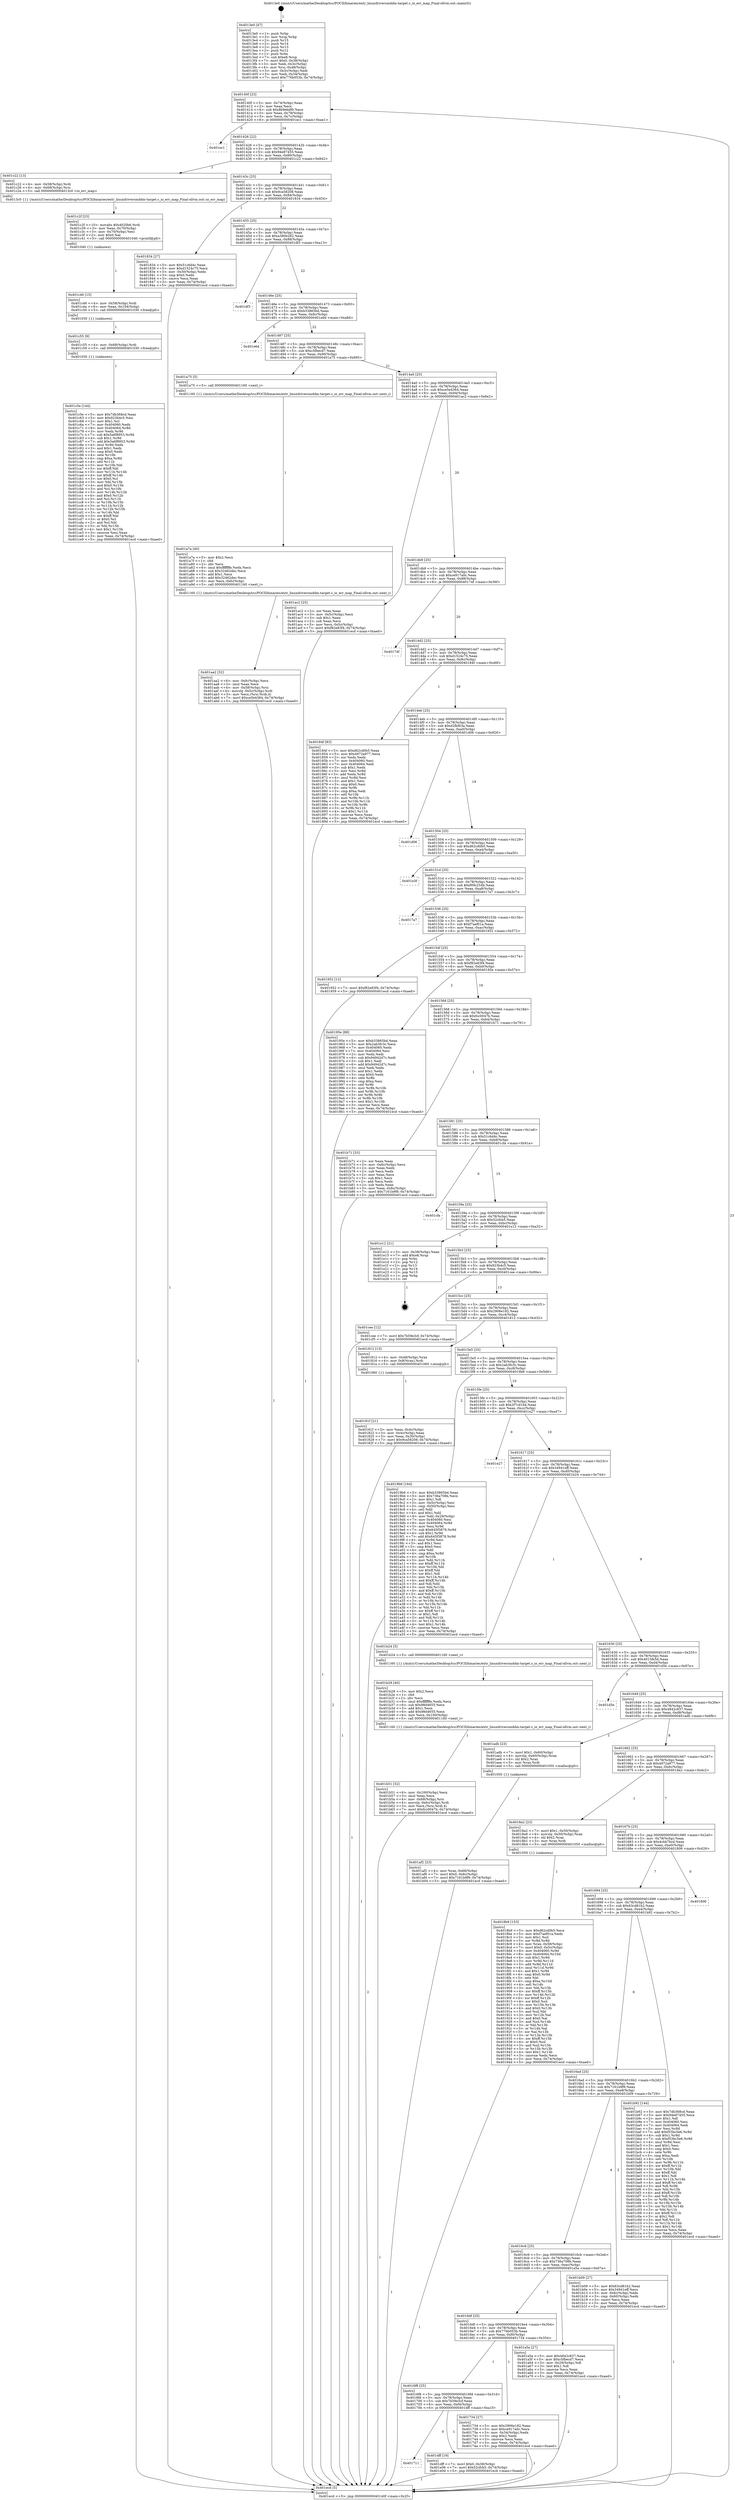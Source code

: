 digraph "0x4013e0" {
  label = "0x4013e0 (/mnt/c/Users/mathe/Desktop/tcc/POCII/binaries/extr_linuxdriversmddm-target.c_io_err_map_Final-ollvm.out::main(0))"
  labelloc = "t"
  node[shape=record]

  Entry [label="",width=0.3,height=0.3,shape=circle,fillcolor=black,style=filled]
  "0x40140f" [label="{
     0x40140f [23]\l
     | [instrs]\l
     &nbsp;&nbsp;0x40140f \<+3\>: mov -0x74(%rbp),%eax\l
     &nbsp;&nbsp;0x401412 \<+2\>: mov %eax,%ecx\l
     &nbsp;&nbsp;0x401414 \<+6\>: sub $0x8b9ebdf0,%ecx\l
     &nbsp;&nbsp;0x40141a \<+3\>: mov %eax,-0x78(%rbp)\l
     &nbsp;&nbsp;0x40141d \<+3\>: mov %ecx,-0x7c(%rbp)\l
     &nbsp;&nbsp;0x401420 \<+6\>: je 0000000000401ec1 \<main+0xae1\>\l
  }"]
  "0x401ec1" [label="{
     0x401ec1\l
  }", style=dashed]
  "0x401426" [label="{
     0x401426 [22]\l
     | [instrs]\l
     &nbsp;&nbsp;0x401426 \<+5\>: jmp 000000000040142b \<main+0x4b\>\l
     &nbsp;&nbsp;0x40142b \<+3\>: mov -0x78(%rbp),%eax\l
     &nbsp;&nbsp;0x40142e \<+5\>: sub $0x94e87455,%eax\l
     &nbsp;&nbsp;0x401433 \<+3\>: mov %eax,-0x80(%rbp)\l
     &nbsp;&nbsp;0x401436 \<+6\>: je 0000000000401c22 \<main+0x842\>\l
  }"]
  Exit [label="",width=0.3,height=0.3,shape=circle,fillcolor=black,style=filled,peripheries=2]
  "0x401c22" [label="{
     0x401c22 [13]\l
     | [instrs]\l
     &nbsp;&nbsp;0x401c22 \<+4\>: mov -0x58(%rbp),%rdi\l
     &nbsp;&nbsp;0x401c26 \<+4\>: mov -0x68(%rbp),%rsi\l
     &nbsp;&nbsp;0x401c2a \<+5\>: call 00000000004013c0 \<io_err_map\>\l
     | [calls]\l
     &nbsp;&nbsp;0x4013c0 \{1\} (/mnt/c/Users/mathe/Desktop/tcc/POCII/binaries/extr_linuxdriversmddm-target.c_io_err_map_Final-ollvm.out::io_err_map)\l
  }"]
  "0x40143c" [label="{
     0x40143c [25]\l
     | [instrs]\l
     &nbsp;&nbsp;0x40143c \<+5\>: jmp 0000000000401441 \<main+0x61\>\l
     &nbsp;&nbsp;0x401441 \<+3\>: mov -0x78(%rbp),%eax\l
     &nbsp;&nbsp;0x401444 \<+5\>: sub $0x9ca58208,%eax\l
     &nbsp;&nbsp;0x401449 \<+6\>: mov %eax,-0x84(%rbp)\l
     &nbsp;&nbsp;0x40144f \<+6\>: je 0000000000401834 \<main+0x454\>\l
  }"]
  "0x401711" [label="{
     0x401711\l
  }", style=dashed]
  "0x401834" [label="{
     0x401834 [27]\l
     | [instrs]\l
     &nbsp;&nbsp;0x401834 \<+5\>: mov $0x51c6d4c,%eax\l
     &nbsp;&nbsp;0x401839 \<+5\>: mov $0xd1524c75,%ecx\l
     &nbsp;&nbsp;0x40183e \<+3\>: mov -0x30(%rbp),%edx\l
     &nbsp;&nbsp;0x401841 \<+3\>: cmp $0x0,%edx\l
     &nbsp;&nbsp;0x401844 \<+3\>: cmove %ecx,%eax\l
     &nbsp;&nbsp;0x401847 \<+3\>: mov %eax,-0x74(%rbp)\l
     &nbsp;&nbsp;0x40184a \<+5\>: jmp 0000000000401ecd \<main+0xaed\>\l
  }"]
  "0x401455" [label="{
     0x401455 [25]\l
     | [instrs]\l
     &nbsp;&nbsp;0x401455 \<+5\>: jmp 000000000040145a \<main+0x7a\>\l
     &nbsp;&nbsp;0x40145a \<+3\>: mov -0x78(%rbp),%eax\l
     &nbsp;&nbsp;0x40145d \<+5\>: sub $0xa380b282,%eax\l
     &nbsp;&nbsp;0x401462 \<+6\>: mov %eax,-0x88(%rbp)\l
     &nbsp;&nbsp;0x401468 \<+6\>: je 0000000000401df3 \<main+0xa13\>\l
  }"]
  "0x401dff" [label="{
     0x401dff [19]\l
     | [instrs]\l
     &nbsp;&nbsp;0x401dff \<+7\>: movl $0x0,-0x38(%rbp)\l
     &nbsp;&nbsp;0x401e06 \<+7\>: movl $0x52cfcb5,-0x74(%rbp)\l
     &nbsp;&nbsp;0x401e0d \<+5\>: jmp 0000000000401ecd \<main+0xaed\>\l
  }"]
  "0x401df3" [label="{
     0x401df3\l
  }", style=dashed]
  "0x40146e" [label="{
     0x40146e [25]\l
     | [instrs]\l
     &nbsp;&nbsp;0x40146e \<+5\>: jmp 0000000000401473 \<main+0x93\>\l
     &nbsp;&nbsp;0x401473 \<+3\>: mov -0x78(%rbp),%eax\l
     &nbsp;&nbsp;0x401476 \<+5\>: sub $0xb33865bd,%eax\l
     &nbsp;&nbsp;0x40147b \<+6\>: mov %eax,-0x8c(%rbp)\l
     &nbsp;&nbsp;0x401481 \<+6\>: je 0000000000401e6d \<main+0xa8d\>\l
  }"]
  "0x401c5e" [label="{
     0x401c5e [144]\l
     | [instrs]\l
     &nbsp;&nbsp;0x401c5e \<+5\>: mov $0x7db368cd,%eax\l
     &nbsp;&nbsp;0x401c63 \<+5\>: mov $0x923b4c5,%esi\l
     &nbsp;&nbsp;0x401c68 \<+2\>: mov $0x1,%cl\l
     &nbsp;&nbsp;0x401c6a \<+7\>: mov 0x404060,%edx\l
     &nbsp;&nbsp;0x401c71 \<+8\>: mov 0x404064,%r8d\l
     &nbsp;&nbsp;0x401c79 \<+3\>: mov %edx,%r9d\l
     &nbsp;&nbsp;0x401c7c \<+7\>: sub $0x5a6f8953,%r9d\l
     &nbsp;&nbsp;0x401c83 \<+4\>: sub $0x1,%r9d\l
     &nbsp;&nbsp;0x401c87 \<+7\>: add $0x5a6f8953,%r9d\l
     &nbsp;&nbsp;0x401c8e \<+4\>: imul %r9d,%edx\l
     &nbsp;&nbsp;0x401c92 \<+3\>: and $0x1,%edx\l
     &nbsp;&nbsp;0x401c95 \<+3\>: cmp $0x0,%edx\l
     &nbsp;&nbsp;0x401c98 \<+4\>: sete %r10b\l
     &nbsp;&nbsp;0x401c9c \<+4\>: cmp $0xa,%r8d\l
     &nbsp;&nbsp;0x401ca0 \<+4\>: setl %r11b\l
     &nbsp;&nbsp;0x401ca4 \<+3\>: mov %r10b,%bl\l
     &nbsp;&nbsp;0x401ca7 \<+3\>: xor $0xff,%bl\l
     &nbsp;&nbsp;0x401caa \<+3\>: mov %r11b,%r14b\l
     &nbsp;&nbsp;0x401cad \<+4\>: xor $0xff,%r14b\l
     &nbsp;&nbsp;0x401cb1 \<+3\>: xor $0x0,%cl\l
     &nbsp;&nbsp;0x401cb4 \<+3\>: mov %bl,%r15b\l
     &nbsp;&nbsp;0x401cb7 \<+4\>: and $0x0,%r15b\l
     &nbsp;&nbsp;0x401cbb \<+3\>: and %cl,%r10b\l
     &nbsp;&nbsp;0x401cbe \<+3\>: mov %r14b,%r12b\l
     &nbsp;&nbsp;0x401cc1 \<+4\>: and $0x0,%r12b\l
     &nbsp;&nbsp;0x401cc5 \<+3\>: and %cl,%r11b\l
     &nbsp;&nbsp;0x401cc8 \<+3\>: or %r10b,%r15b\l
     &nbsp;&nbsp;0x401ccb \<+3\>: or %r11b,%r12b\l
     &nbsp;&nbsp;0x401cce \<+3\>: xor %r12b,%r15b\l
     &nbsp;&nbsp;0x401cd1 \<+3\>: or %r14b,%bl\l
     &nbsp;&nbsp;0x401cd4 \<+3\>: xor $0xff,%bl\l
     &nbsp;&nbsp;0x401cd7 \<+3\>: or $0x0,%cl\l
     &nbsp;&nbsp;0x401cda \<+2\>: and %cl,%bl\l
     &nbsp;&nbsp;0x401cdc \<+3\>: or %bl,%r15b\l
     &nbsp;&nbsp;0x401cdf \<+4\>: test $0x1,%r15b\l
     &nbsp;&nbsp;0x401ce3 \<+3\>: cmovne %esi,%eax\l
     &nbsp;&nbsp;0x401ce6 \<+3\>: mov %eax,-0x74(%rbp)\l
     &nbsp;&nbsp;0x401ce9 \<+5\>: jmp 0000000000401ecd \<main+0xaed\>\l
  }"]
  "0x401e6d" [label="{
     0x401e6d\l
  }", style=dashed]
  "0x401487" [label="{
     0x401487 [25]\l
     | [instrs]\l
     &nbsp;&nbsp;0x401487 \<+5\>: jmp 000000000040148c \<main+0xac\>\l
     &nbsp;&nbsp;0x40148c \<+3\>: mov -0x78(%rbp),%eax\l
     &nbsp;&nbsp;0x40148f \<+5\>: sub $0xc5fbecd7,%eax\l
     &nbsp;&nbsp;0x401494 \<+6\>: mov %eax,-0x90(%rbp)\l
     &nbsp;&nbsp;0x40149a \<+6\>: je 0000000000401a75 \<main+0x695\>\l
  }"]
  "0x401c55" [label="{
     0x401c55 [9]\l
     | [instrs]\l
     &nbsp;&nbsp;0x401c55 \<+4\>: mov -0x68(%rbp),%rdi\l
     &nbsp;&nbsp;0x401c59 \<+5\>: call 0000000000401030 \<free@plt\>\l
     | [calls]\l
     &nbsp;&nbsp;0x401030 \{1\} (unknown)\l
  }"]
  "0x401a75" [label="{
     0x401a75 [5]\l
     | [instrs]\l
     &nbsp;&nbsp;0x401a75 \<+5\>: call 0000000000401160 \<next_i\>\l
     | [calls]\l
     &nbsp;&nbsp;0x401160 \{1\} (/mnt/c/Users/mathe/Desktop/tcc/POCII/binaries/extr_linuxdriversmddm-target.c_io_err_map_Final-ollvm.out::next_i)\l
  }"]
  "0x4014a0" [label="{
     0x4014a0 [25]\l
     | [instrs]\l
     &nbsp;&nbsp;0x4014a0 \<+5\>: jmp 00000000004014a5 \<main+0xc5\>\l
     &nbsp;&nbsp;0x4014a5 \<+3\>: mov -0x78(%rbp),%eax\l
     &nbsp;&nbsp;0x4014a8 \<+5\>: sub $0xce5e4364,%eax\l
     &nbsp;&nbsp;0x4014ad \<+6\>: mov %eax,-0x94(%rbp)\l
     &nbsp;&nbsp;0x4014b3 \<+6\>: je 0000000000401ac2 \<main+0x6e2\>\l
  }"]
  "0x401c46" [label="{
     0x401c46 [15]\l
     | [instrs]\l
     &nbsp;&nbsp;0x401c46 \<+4\>: mov -0x58(%rbp),%rdi\l
     &nbsp;&nbsp;0x401c4a \<+6\>: mov %eax,-0x104(%rbp)\l
     &nbsp;&nbsp;0x401c50 \<+5\>: call 0000000000401030 \<free@plt\>\l
     | [calls]\l
     &nbsp;&nbsp;0x401030 \{1\} (unknown)\l
  }"]
  "0x401ac2" [label="{
     0x401ac2 [25]\l
     | [instrs]\l
     &nbsp;&nbsp;0x401ac2 \<+2\>: xor %eax,%eax\l
     &nbsp;&nbsp;0x401ac4 \<+3\>: mov -0x5c(%rbp),%ecx\l
     &nbsp;&nbsp;0x401ac7 \<+3\>: sub $0x1,%eax\l
     &nbsp;&nbsp;0x401aca \<+2\>: sub %eax,%ecx\l
     &nbsp;&nbsp;0x401acc \<+3\>: mov %ecx,-0x5c(%rbp)\l
     &nbsp;&nbsp;0x401acf \<+7\>: movl $0xf82e83f4,-0x74(%rbp)\l
     &nbsp;&nbsp;0x401ad6 \<+5\>: jmp 0000000000401ecd \<main+0xaed\>\l
  }"]
  "0x4014b9" [label="{
     0x4014b9 [25]\l
     | [instrs]\l
     &nbsp;&nbsp;0x4014b9 \<+5\>: jmp 00000000004014be \<main+0xde\>\l
     &nbsp;&nbsp;0x4014be \<+3\>: mov -0x78(%rbp),%eax\l
     &nbsp;&nbsp;0x4014c1 \<+5\>: sub $0xce917a0c,%eax\l
     &nbsp;&nbsp;0x4014c6 \<+6\>: mov %eax,-0x98(%rbp)\l
     &nbsp;&nbsp;0x4014cc \<+6\>: je 000000000040174f \<main+0x36f\>\l
  }"]
  "0x401c2f" [label="{
     0x401c2f [23]\l
     | [instrs]\l
     &nbsp;&nbsp;0x401c2f \<+10\>: movabs $0x4020b6,%rdi\l
     &nbsp;&nbsp;0x401c39 \<+3\>: mov %eax,-0x70(%rbp)\l
     &nbsp;&nbsp;0x401c3c \<+3\>: mov -0x70(%rbp),%esi\l
     &nbsp;&nbsp;0x401c3f \<+2\>: mov $0x0,%al\l
     &nbsp;&nbsp;0x401c41 \<+5\>: call 0000000000401040 \<printf@plt\>\l
     | [calls]\l
     &nbsp;&nbsp;0x401040 \{1\} (unknown)\l
  }"]
  "0x40174f" [label="{
     0x40174f\l
  }", style=dashed]
  "0x4014d2" [label="{
     0x4014d2 [25]\l
     | [instrs]\l
     &nbsp;&nbsp;0x4014d2 \<+5\>: jmp 00000000004014d7 \<main+0xf7\>\l
     &nbsp;&nbsp;0x4014d7 \<+3\>: mov -0x78(%rbp),%eax\l
     &nbsp;&nbsp;0x4014da \<+5\>: sub $0xd1524c75,%eax\l
     &nbsp;&nbsp;0x4014df \<+6\>: mov %eax,-0x9c(%rbp)\l
     &nbsp;&nbsp;0x4014e5 \<+6\>: je 000000000040184f \<main+0x46f\>\l
  }"]
  "0x401b51" [label="{
     0x401b51 [32]\l
     | [instrs]\l
     &nbsp;&nbsp;0x401b51 \<+6\>: mov -0x100(%rbp),%ecx\l
     &nbsp;&nbsp;0x401b57 \<+3\>: imul %eax,%ecx\l
     &nbsp;&nbsp;0x401b5a \<+4\>: mov -0x68(%rbp),%rsi\l
     &nbsp;&nbsp;0x401b5e \<+4\>: movslq -0x6c(%rbp),%rdi\l
     &nbsp;&nbsp;0x401b62 \<+3\>: mov %ecx,(%rsi,%rdi,4)\l
     &nbsp;&nbsp;0x401b65 \<+7\>: movl $0xfcc0047b,-0x74(%rbp)\l
     &nbsp;&nbsp;0x401b6c \<+5\>: jmp 0000000000401ecd \<main+0xaed\>\l
  }"]
  "0x40184f" [label="{
     0x40184f [83]\l
     | [instrs]\l
     &nbsp;&nbsp;0x40184f \<+5\>: mov $0xd62cd0b5,%eax\l
     &nbsp;&nbsp;0x401854 \<+5\>: mov $0x4972a977,%ecx\l
     &nbsp;&nbsp;0x401859 \<+2\>: xor %edx,%edx\l
     &nbsp;&nbsp;0x40185b \<+7\>: mov 0x404060,%esi\l
     &nbsp;&nbsp;0x401862 \<+7\>: mov 0x404064,%edi\l
     &nbsp;&nbsp;0x401869 \<+3\>: sub $0x1,%edx\l
     &nbsp;&nbsp;0x40186c \<+3\>: mov %esi,%r8d\l
     &nbsp;&nbsp;0x40186f \<+3\>: add %edx,%r8d\l
     &nbsp;&nbsp;0x401872 \<+4\>: imul %r8d,%esi\l
     &nbsp;&nbsp;0x401876 \<+3\>: and $0x1,%esi\l
     &nbsp;&nbsp;0x401879 \<+3\>: cmp $0x0,%esi\l
     &nbsp;&nbsp;0x40187c \<+4\>: sete %r9b\l
     &nbsp;&nbsp;0x401880 \<+3\>: cmp $0xa,%edi\l
     &nbsp;&nbsp;0x401883 \<+4\>: setl %r10b\l
     &nbsp;&nbsp;0x401887 \<+3\>: mov %r9b,%r11b\l
     &nbsp;&nbsp;0x40188a \<+3\>: and %r10b,%r11b\l
     &nbsp;&nbsp;0x40188d \<+3\>: xor %r10b,%r9b\l
     &nbsp;&nbsp;0x401890 \<+3\>: or %r9b,%r11b\l
     &nbsp;&nbsp;0x401893 \<+4\>: test $0x1,%r11b\l
     &nbsp;&nbsp;0x401897 \<+3\>: cmovne %ecx,%eax\l
     &nbsp;&nbsp;0x40189a \<+3\>: mov %eax,-0x74(%rbp)\l
     &nbsp;&nbsp;0x40189d \<+5\>: jmp 0000000000401ecd \<main+0xaed\>\l
  }"]
  "0x4014eb" [label="{
     0x4014eb [25]\l
     | [instrs]\l
     &nbsp;&nbsp;0x4014eb \<+5\>: jmp 00000000004014f0 \<main+0x110\>\l
     &nbsp;&nbsp;0x4014f0 \<+3\>: mov -0x78(%rbp),%eax\l
     &nbsp;&nbsp;0x4014f3 \<+5\>: sub $0xd2fbf03a,%eax\l
     &nbsp;&nbsp;0x4014f8 \<+6\>: mov %eax,-0xa0(%rbp)\l
     &nbsp;&nbsp;0x4014fe \<+6\>: je 0000000000401d06 \<main+0x926\>\l
  }"]
  "0x401b29" [label="{
     0x401b29 [40]\l
     | [instrs]\l
     &nbsp;&nbsp;0x401b29 \<+5\>: mov $0x2,%ecx\l
     &nbsp;&nbsp;0x401b2e \<+1\>: cltd\l
     &nbsp;&nbsp;0x401b2f \<+2\>: idiv %ecx\l
     &nbsp;&nbsp;0x401b31 \<+6\>: imul $0xfffffffe,%edx,%ecx\l
     &nbsp;&nbsp;0x401b37 \<+6\>: sub $0x98d4655,%ecx\l
     &nbsp;&nbsp;0x401b3d \<+3\>: add $0x1,%ecx\l
     &nbsp;&nbsp;0x401b40 \<+6\>: add $0x98d4655,%ecx\l
     &nbsp;&nbsp;0x401b46 \<+6\>: mov %ecx,-0x100(%rbp)\l
     &nbsp;&nbsp;0x401b4c \<+5\>: call 0000000000401160 \<next_i\>\l
     | [calls]\l
     &nbsp;&nbsp;0x401160 \{1\} (/mnt/c/Users/mathe/Desktop/tcc/POCII/binaries/extr_linuxdriversmddm-target.c_io_err_map_Final-ollvm.out::next_i)\l
  }"]
  "0x401d06" [label="{
     0x401d06\l
  }", style=dashed]
  "0x401504" [label="{
     0x401504 [25]\l
     | [instrs]\l
     &nbsp;&nbsp;0x401504 \<+5\>: jmp 0000000000401509 \<main+0x129\>\l
     &nbsp;&nbsp;0x401509 \<+3\>: mov -0x78(%rbp),%eax\l
     &nbsp;&nbsp;0x40150c \<+5\>: sub $0xd62cd0b5,%eax\l
     &nbsp;&nbsp;0x401511 \<+6\>: mov %eax,-0xa4(%rbp)\l
     &nbsp;&nbsp;0x401517 \<+6\>: je 0000000000401e3f \<main+0xa5f\>\l
  }"]
  "0x401af2" [label="{
     0x401af2 [23]\l
     | [instrs]\l
     &nbsp;&nbsp;0x401af2 \<+4\>: mov %rax,-0x68(%rbp)\l
     &nbsp;&nbsp;0x401af6 \<+7\>: movl $0x0,-0x6c(%rbp)\l
     &nbsp;&nbsp;0x401afd \<+7\>: movl $0x7161b9f9,-0x74(%rbp)\l
     &nbsp;&nbsp;0x401b04 \<+5\>: jmp 0000000000401ecd \<main+0xaed\>\l
  }"]
  "0x401e3f" [label="{
     0x401e3f\l
  }", style=dashed]
  "0x40151d" [label="{
     0x40151d [25]\l
     | [instrs]\l
     &nbsp;&nbsp;0x40151d \<+5\>: jmp 0000000000401522 \<main+0x142\>\l
     &nbsp;&nbsp;0x401522 \<+3\>: mov -0x78(%rbp),%eax\l
     &nbsp;&nbsp;0x401525 \<+5\>: sub $0xf09c254b,%eax\l
     &nbsp;&nbsp;0x40152a \<+6\>: mov %eax,-0xa8(%rbp)\l
     &nbsp;&nbsp;0x401530 \<+6\>: je 00000000004017a7 \<main+0x3c7\>\l
  }"]
  "0x401aa2" [label="{
     0x401aa2 [32]\l
     | [instrs]\l
     &nbsp;&nbsp;0x401aa2 \<+6\>: mov -0xfc(%rbp),%ecx\l
     &nbsp;&nbsp;0x401aa8 \<+3\>: imul %eax,%ecx\l
     &nbsp;&nbsp;0x401aab \<+4\>: mov -0x58(%rbp),%rsi\l
     &nbsp;&nbsp;0x401aaf \<+4\>: movslq -0x5c(%rbp),%rdi\l
     &nbsp;&nbsp;0x401ab3 \<+3\>: mov %ecx,(%rsi,%rdi,4)\l
     &nbsp;&nbsp;0x401ab6 \<+7\>: movl $0xce5e4364,-0x74(%rbp)\l
     &nbsp;&nbsp;0x401abd \<+5\>: jmp 0000000000401ecd \<main+0xaed\>\l
  }"]
  "0x4017a7" [label="{
     0x4017a7\l
  }", style=dashed]
  "0x401536" [label="{
     0x401536 [25]\l
     | [instrs]\l
     &nbsp;&nbsp;0x401536 \<+5\>: jmp 000000000040153b \<main+0x15b\>\l
     &nbsp;&nbsp;0x40153b \<+3\>: mov -0x78(%rbp),%eax\l
     &nbsp;&nbsp;0x40153e \<+5\>: sub $0xf7aef01a,%eax\l
     &nbsp;&nbsp;0x401543 \<+6\>: mov %eax,-0xac(%rbp)\l
     &nbsp;&nbsp;0x401549 \<+6\>: je 0000000000401952 \<main+0x572\>\l
  }"]
  "0x401a7a" [label="{
     0x401a7a [40]\l
     | [instrs]\l
     &nbsp;&nbsp;0x401a7a \<+5\>: mov $0x2,%ecx\l
     &nbsp;&nbsp;0x401a7f \<+1\>: cltd\l
     &nbsp;&nbsp;0x401a80 \<+2\>: idiv %ecx\l
     &nbsp;&nbsp;0x401a82 \<+6\>: imul $0xfffffffe,%edx,%ecx\l
     &nbsp;&nbsp;0x401a88 \<+6\>: sub $0x32462dec,%ecx\l
     &nbsp;&nbsp;0x401a8e \<+3\>: add $0x1,%ecx\l
     &nbsp;&nbsp;0x401a91 \<+6\>: add $0x32462dec,%ecx\l
     &nbsp;&nbsp;0x401a97 \<+6\>: mov %ecx,-0xfc(%rbp)\l
     &nbsp;&nbsp;0x401a9d \<+5\>: call 0000000000401160 \<next_i\>\l
     | [calls]\l
     &nbsp;&nbsp;0x401160 \{1\} (/mnt/c/Users/mathe/Desktop/tcc/POCII/binaries/extr_linuxdriversmddm-target.c_io_err_map_Final-ollvm.out::next_i)\l
  }"]
  "0x401952" [label="{
     0x401952 [12]\l
     | [instrs]\l
     &nbsp;&nbsp;0x401952 \<+7\>: movl $0xf82e83f4,-0x74(%rbp)\l
     &nbsp;&nbsp;0x401959 \<+5\>: jmp 0000000000401ecd \<main+0xaed\>\l
  }"]
  "0x40154f" [label="{
     0x40154f [25]\l
     | [instrs]\l
     &nbsp;&nbsp;0x40154f \<+5\>: jmp 0000000000401554 \<main+0x174\>\l
     &nbsp;&nbsp;0x401554 \<+3\>: mov -0x78(%rbp),%eax\l
     &nbsp;&nbsp;0x401557 \<+5\>: sub $0xf82e83f4,%eax\l
     &nbsp;&nbsp;0x40155c \<+6\>: mov %eax,-0xb0(%rbp)\l
     &nbsp;&nbsp;0x401562 \<+6\>: je 000000000040195e \<main+0x57e\>\l
  }"]
  "0x4018b9" [label="{
     0x4018b9 [153]\l
     | [instrs]\l
     &nbsp;&nbsp;0x4018b9 \<+5\>: mov $0xd62cd0b5,%ecx\l
     &nbsp;&nbsp;0x4018be \<+5\>: mov $0xf7aef01a,%edx\l
     &nbsp;&nbsp;0x4018c3 \<+3\>: mov $0x1,%sil\l
     &nbsp;&nbsp;0x4018c6 \<+3\>: xor %r8d,%r8d\l
     &nbsp;&nbsp;0x4018c9 \<+4\>: mov %rax,-0x58(%rbp)\l
     &nbsp;&nbsp;0x4018cd \<+7\>: movl $0x0,-0x5c(%rbp)\l
     &nbsp;&nbsp;0x4018d4 \<+8\>: mov 0x404060,%r9d\l
     &nbsp;&nbsp;0x4018dc \<+8\>: mov 0x404064,%r10d\l
     &nbsp;&nbsp;0x4018e4 \<+4\>: sub $0x1,%r8d\l
     &nbsp;&nbsp;0x4018e8 \<+3\>: mov %r9d,%r11d\l
     &nbsp;&nbsp;0x4018eb \<+3\>: add %r8d,%r11d\l
     &nbsp;&nbsp;0x4018ee \<+4\>: imul %r11d,%r9d\l
     &nbsp;&nbsp;0x4018f2 \<+4\>: and $0x1,%r9d\l
     &nbsp;&nbsp;0x4018f6 \<+4\>: cmp $0x0,%r9d\l
     &nbsp;&nbsp;0x4018fa \<+3\>: sete %bl\l
     &nbsp;&nbsp;0x4018fd \<+4\>: cmp $0xa,%r10d\l
     &nbsp;&nbsp;0x401901 \<+4\>: setl %r14b\l
     &nbsp;&nbsp;0x401905 \<+3\>: mov %bl,%r15b\l
     &nbsp;&nbsp;0x401908 \<+4\>: xor $0xff,%r15b\l
     &nbsp;&nbsp;0x40190c \<+3\>: mov %r14b,%r12b\l
     &nbsp;&nbsp;0x40190f \<+4\>: xor $0xff,%r12b\l
     &nbsp;&nbsp;0x401913 \<+4\>: xor $0x0,%sil\l
     &nbsp;&nbsp;0x401917 \<+3\>: mov %r15b,%r13b\l
     &nbsp;&nbsp;0x40191a \<+4\>: and $0x0,%r13b\l
     &nbsp;&nbsp;0x40191e \<+3\>: and %sil,%bl\l
     &nbsp;&nbsp;0x401921 \<+3\>: mov %r12b,%al\l
     &nbsp;&nbsp;0x401924 \<+2\>: and $0x0,%al\l
     &nbsp;&nbsp;0x401926 \<+3\>: and %sil,%r14b\l
     &nbsp;&nbsp;0x401929 \<+3\>: or %bl,%r13b\l
     &nbsp;&nbsp;0x40192c \<+3\>: or %r14b,%al\l
     &nbsp;&nbsp;0x40192f \<+3\>: xor %al,%r13b\l
     &nbsp;&nbsp;0x401932 \<+3\>: or %r12b,%r15b\l
     &nbsp;&nbsp;0x401935 \<+4\>: xor $0xff,%r15b\l
     &nbsp;&nbsp;0x401939 \<+4\>: or $0x0,%sil\l
     &nbsp;&nbsp;0x40193d \<+3\>: and %sil,%r15b\l
     &nbsp;&nbsp;0x401940 \<+3\>: or %r15b,%r13b\l
     &nbsp;&nbsp;0x401943 \<+4\>: test $0x1,%r13b\l
     &nbsp;&nbsp;0x401947 \<+3\>: cmovne %edx,%ecx\l
     &nbsp;&nbsp;0x40194a \<+3\>: mov %ecx,-0x74(%rbp)\l
     &nbsp;&nbsp;0x40194d \<+5\>: jmp 0000000000401ecd \<main+0xaed\>\l
  }"]
  "0x40195e" [label="{
     0x40195e [88]\l
     | [instrs]\l
     &nbsp;&nbsp;0x40195e \<+5\>: mov $0xb33865bd,%eax\l
     &nbsp;&nbsp;0x401963 \<+5\>: mov $0x2ab3fc3c,%ecx\l
     &nbsp;&nbsp;0x401968 \<+7\>: mov 0x404060,%edx\l
     &nbsp;&nbsp;0x40196f \<+7\>: mov 0x404064,%esi\l
     &nbsp;&nbsp;0x401976 \<+2\>: mov %edx,%edi\l
     &nbsp;&nbsp;0x401978 \<+6\>: sub $0x94942d7c,%edi\l
     &nbsp;&nbsp;0x40197e \<+3\>: sub $0x1,%edi\l
     &nbsp;&nbsp;0x401981 \<+6\>: add $0x94942d7c,%edi\l
     &nbsp;&nbsp;0x401987 \<+3\>: imul %edi,%edx\l
     &nbsp;&nbsp;0x40198a \<+3\>: and $0x1,%edx\l
     &nbsp;&nbsp;0x40198d \<+3\>: cmp $0x0,%edx\l
     &nbsp;&nbsp;0x401990 \<+4\>: sete %r8b\l
     &nbsp;&nbsp;0x401994 \<+3\>: cmp $0xa,%esi\l
     &nbsp;&nbsp;0x401997 \<+4\>: setl %r9b\l
     &nbsp;&nbsp;0x40199b \<+3\>: mov %r8b,%r10b\l
     &nbsp;&nbsp;0x40199e \<+3\>: and %r9b,%r10b\l
     &nbsp;&nbsp;0x4019a1 \<+3\>: xor %r9b,%r8b\l
     &nbsp;&nbsp;0x4019a4 \<+3\>: or %r8b,%r10b\l
     &nbsp;&nbsp;0x4019a7 \<+4\>: test $0x1,%r10b\l
     &nbsp;&nbsp;0x4019ab \<+3\>: cmovne %ecx,%eax\l
     &nbsp;&nbsp;0x4019ae \<+3\>: mov %eax,-0x74(%rbp)\l
     &nbsp;&nbsp;0x4019b1 \<+5\>: jmp 0000000000401ecd \<main+0xaed\>\l
  }"]
  "0x401568" [label="{
     0x401568 [25]\l
     | [instrs]\l
     &nbsp;&nbsp;0x401568 \<+5\>: jmp 000000000040156d \<main+0x18d\>\l
     &nbsp;&nbsp;0x40156d \<+3\>: mov -0x78(%rbp),%eax\l
     &nbsp;&nbsp;0x401570 \<+5\>: sub $0xfcc0047b,%eax\l
     &nbsp;&nbsp;0x401575 \<+6\>: mov %eax,-0xb4(%rbp)\l
     &nbsp;&nbsp;0x40157b \<+6\>: je 0000000000401b71 \<main+0x791\>\l
  }"]
  "0x40181f" [label="{
     0x40181f [21]\l
     | [instrs]\l
     &nbsp;&nbsp;0x40181f \<+3\>: mov %eax,-0x4c(%rbp)\l
     &nbsp;&nbsp;0x401822 \<+3\>: mov -0x4c(%rbp),%eax\l
     &nbsp;&nbsp;0x401825 \<+3\>: mov %eax,-0x30(%rbp)\l
     &nbsp;&nbsp;0x401828 \<+7\>: movl $0x9ca58208,-0x74(%rbp)\l
     &nbsp;&nbsp;0x40182f \<+5\>: jmp 0000000000401ecd \<main+0xaed\>\l
  }"]
  "0x401b71" [label="{
     0x401b71 [33]\l
     | [instrs]\l
     &nbsp;&nbsp;0x401b71 \<+2\>: xor %eax,%eax\l
     &nbsp;&nbsp;0x401b73 \<+3\>: mov -0x6c(%rbp),%ecx\l
     &nbsp;&nbsp;0x401b76 \<+2\>: mov %eax,%edx\l
     &nbsp;&nbsp;0x401b78 \<+2\>: sub %ecx,%edx\l
     &nbsp;&nbsp;0x401b7a \<+2\>: mov %eax,%ecx\l
     &nbsp;&nbsp;0x401b7c \<+3\>: sub $0x1,%ecx\l
     &nbsp;&nbsp;0x401b7f \<+2\>: add %ecx,%edx\l
     &nbsp;&nbsp;0x401b81 \<+2\>: sub %edx,%eax\l
     &nbsp;&nbsp;0x401b83 \<+3\>: mov %eax,-0x6c(%rbp)\l
     &nbsp;&nbsp;0x401b86 \<+7\>: movl $0x7161b9f9,-0x74(%rbp)\l
     &nbsp;&nbsp;0x401b8d \<+5\>: jmp 0000000000401ecd \<main+0xaed\>\l
  }"]
  "0x401581" [label="{
     0x401581 [25]\l
     | [instrs]\l
     &nbsp;&nbsp;0x401581 \<+5\>: jmp 0000000000401586 \<main+0x1a6\>\l
     &nbsp;&nbsp;0x401586 \<+3\>: mov -0x78(%rbp),%eax\l
     &nbsp;&nbsp;0x401589 \<+5\>: sub $0x51c6d4c,%eax\l
     &nbsp;&nbsp;0x40158e \<+6\>: mov %eax,-0xb8(%rbp)\l
     &nbsp;&nbsp;0x401594 \<+6\>: je 0000000000401cfa \<main+0x91a\>\l
  }"]
  "0x4013e0" [label="{
     0x4013e0 [47]\l
     | [instrs]\l
     &nbsp;&nbsp;0x4013e0 \<+1\>: push %rbp\l
     &nbsp;&nbsp;0x4013e1 \<+3\>: mov %rsp,%rbp\l
     &nbsp;&nbsp;0x4013e4 \<+2\>: push %r15\l
     &nbsp;&nbsp;0x4013e6 \<+2\>: push %r14\l
     &nbsp;&nbsp;0x4013e8 \<+2\>: push %r13\l
     &nbsp;&nbsp;0x4013ea \<+2\>: push %r12\l
     &nbsp;&nbsp;0x4013ec \<+1\>: push %rbx\l
     &nbsp;&nbsp;0x4013ed \<+7\>: sub $0xe8,%rsp\l
     &nbsp;&nbsp;0x4013f4 \<+7\>: movl $0x0,-0x38(%rbp)\l
     &nbsp;&nbsp;0x4013fb \<+3\>: mov %edi,-0x3c(%rbp)\l
     &nbsp;&nbsp;0x4013fe \<+4\>: mov %rsi,-0x48(%rbp)\l
     &nbsp;&nbsp;0x401402 \<+3\>: mov -0x3c(%rbp),%edi\l
     &nbsp;&nbsp;0x401405 \<+3\>: mov %edi,-0x34(%rbp)\l
     &nbsp;&nbsp;0x401408 \<+7\>: movl $0x776b053b,-0x74(%rbp)\l
  }"]
  "0x401cfa" [label="{
     0x401cfa\l
  }", style=dashed]
  "0x40159a" [label="{
     0x40159a [25]\l
     | [instrs]\l
     &nbsp;&nbsp;0x40159a \<+5\>: jmp 000000000040159f \<main+0x1bf\>\l
     &nbsp;&nbsp;0x40159f \<+3\>: mov -0x78(%rbp),%eax\l
     &nbsp;&nbsp;0x4015a2 \<+5\>: sub $0x52cfcb5,%eax\l
     &nbsp;&nbsp;0x4015a7 \<+6\>: mov %eax,-0xbc(%rbp)\l
     &nbsp;&nbsp;0x4015ad \<+6\>: je 0000000000401e12 \<main+0xa32\>\l
  }"]
  "0x401ecd" [label="{
     0x401ecd [5]\l
     | [instrs]\l
     &nbsp;&nbsp;0x401ecd \<+5\>: jmp 000000000040140f \<main+0x2f\>\l
  }"]
  "0x401e12" [label="{
     0x401e12 [21]\l
     | [instrs]\l
     &nbsp;&nbsp;0x401e12 \<+3\>: mov -0x38(%rbp),%eax\l
     &nbsp;&nbsp;0x401e15 \<+7\>: add $0xe8,%rsp\l
     &nbsp;&nbsp;0x401e1c \<+1\>: pop %rbx\l
     &nbsp;&nbsp;0x401e1d \<+2\>: pop %r12\l
     &nbsp;&nbsp;0x401e1f \<+2\>: pop %r13\l
     &nbsp;&nbsp;0x401e21 \<+2\>: pop %r14\l
     &nbsp;&nbsp;0x401e23 \<+2\>: pop %r15\l
     &nbsp;&nbsp;0x401e25 \<+1\>: pop %rbp\l
     &nbsp;&nbsp;0x401e26 \<+1\>: ret\l
  }"]
  "0x4015b3" [label="{
     0x4015b3 [25]\l
     | [instrs]\l
     &nbsp;&nbsp;0x4015b3 \<+5\>: jmp 00000000004015b8 \<main+0x1d8\>\l
     &nbsp;&nbsp;0x4015b8 \<+3\>: mov -0x78(%rbp),%eax\l
     &nbsp;&nbsp;0x4015bb \<+5\>: sub $0x923b4c5,%eax\l
     &nbsp;&nbsp;0x4015c0 \<+6\>: mov %eax,-0xc0(%rbp)\l
     &nbsp;&nbsp;0x4015c6 \<+6\>: je 0000000000401cee \<main+0x90e\>\l
  }"]
  "0x4016f8" [label="{
     0x4016f8 [25]\l
     | [instrs]\l
     &nbsp;&nbsp;0x4016f8 \<+5\>: jmp 00000000004016fd \<main+0x31d\>\l
     &nbsp;&nbsp;0x4016fd \<+3\>: mov -0x78(%rbp),%eax\l
     &nbsp;&nbsp;0x401700 \<+5\>: sub $0x7b59e3cf,%eax\l
     &nbsp;&nbsp;0x401705 \<+6\>: mov %eax,-0xf4(%rbp)\l
     &nbsp;&nbsp;0x40170b \<+6\>: je 0000000000401dff \<main+0xa1f\>\l
  }"]
  "0x401cee" [label="{
     0x401cee [12]\l
     | [instrs]\l
     &nbsp;&nbsp;0x401cee \<+7\>: movl $0x7b59e3cf,-0x74(%rbp)\l
     &nbsp;&nbsp;0x401cf5 \<+5\>: jmp 0000000000401ecd \<main+0xaed\>\l
  }"]
  "0x4015cc" [label="{
     0x4015cc [25]\l
     | [instrs]\l
     &nbsp;&nbsp;0x4015cc \<+5\>: jmp 00000000004015d1 \<main+0x1f1\>\l
     &nbsp;&nbsp;0x4015d1 \<+3\>: mov -0x78(%rbp),%eax\l
     &nbsp;&nbsp;0x4015d4 \<+5\>: sub $0x2906e182,%eax\l
     &nbsp;&nbsp;0x4015d9 \<+6\>: mov %eax,-0xc4(%rbp)\l
     &nbsp;&nbsp;0x4015df \<+6\>: je 0000000000401812 \<main+0x432\>\l
  }"]
  "0x401734" [label="{
     0x401734 [27]\l
     | [instrs]\l
     &nbsp;&nbsp;0x401734 \<+5\>: mov $0x2906e182,%eax\l
     &nbsp;&nbsp;0x401739 \<+5\>: mov $0xce917a0c,%ecx\l
     &nbsp;&nbsp;0x40173e \<+3\>: mov -0x34(%rbp),%edx\l
     &nbsp;&nbsp;0x401741 \<+3\>: cmp $0x2,%edx\l
     &nbsp;&nbsp;0x401744 \<+3\>: cmovne %ecx,%eax\l
     &nbsp;&nbsp;0x401747 \<+3\>: mov %eax,-0x74(%rbp)\l
     &nbsp;&nbsp;0x40174a \<+5\>: jmp 0000000000401ecd \<main+0xaed\>\l
  }"]
  "0x401812" [label="{
     0x401812 [13]\l
     | [instrs]\l
     &nbsp;&nbsp;0x401812 \<+4\>: mov -0x48(%rbp),%rax\l
     &nbsp;&nbsp;0x401816 \<+4\>: mov 0x8(%rax),%rdi\l
     &nbsp;&nbsp;0x40181a \<+5\>: call 0000000000401060 \<atoi@plt\>\l
     | [calls]\l
     &nbsp;&nbsp;0x401060 \{1\} (unknown)\l
  }"]
  "0x4015e5" [label="{
     0x4015e5 [25]\l
     | [instrs]\l
     &nbsp;&nbsp;0x4015e5 \<+5\>: jmp 00000000004015ea \<main+0x20a\>\l
     &nbsp;&nbsp;0x4015ea \<+3\>: mov -0x78(%rbp),%eax\l
     &nbsp;&nbsp;0x4015ed \<+5\>: sub $0x2ab3fc3c,%eax\l
     &nbsp;&nbsp;0x4015f2 \<+6\>: mov %eax,-0xc8(%rbp)\l
     &nbsp;&nbsp;0x4015f8 \<+6\>: je 00000000004019b6 \<main+0x5d6\>\l
  }"]
  "0x4016df" [label="{
     0x4016df [25]\l
     | [instrs]\l
     &nbsp;&nbsp;0x4016df \<+5\>: jmp 00000000004016e4 \<main+0x304\>\l
     &nbsp;&nbsp;0x4016e4 \<+3\>: mov -0x78(%rbp),%eax\l
     &nbsp;&nbsp;0x4016e7 \<+5\>: sub $0x776b053b,%eax\l
     &nbsp;&nbsp;0x4016ec \<+6\>: mov %eax,-0xf0(%rbp)\l
     &nbsp;&nbsp;0x4016f2 \<+6\>: je 0000000000401734 \<main+0x354\>\l
  }"]
  "0x4019b6" [label="{
     0x4019b6 [164]\l
     | [instrs]\l
     &nbsp;&nbsp;0x4019b6 \<+5\>: mov $0xb33865bd,%eax\l
     &nbsp;&nbsp;0x4019bb \<+5\>: mov $0x736a708b,%ecx\l
     &nbsp;&nbsp;0x4019c0 \<+2\>: mov $0x1,%dl\l
     &nbsp;&nbsp;0x4019c2 \<+3\>: mov -0x5c(%rbp),%esi\l
     &nbsp;&nbsp;0x4019c5 \<+3\>: cmp -0x50(%rbp),%esi\l
     &nbsp;&nbsp;0x4019c8 \<+4\>: setl %dil\l
     &nbsp;&nbsp;0x4019cc \<+4\>: and $0x1,%dil\l
     &nbsp;&nbsp;0x4019d0 \<+4\>: mov %dil,-0x29(%rbp)\l
     &nbsp;&nbsp;0x4019d4 \<+7\>: mov 0x404060,%esi\l
     &nbsp;&nbsp;0x4019db \<+8\>: mov 0x404064,%r8d\l
     &nbsp;&nbsp;0x4019e3 \<+3\>: mov %esi,%r9d\l
     &nbsp;&nbsp;0x4019e6 \<+7\>: sub $0x645f3878,%r9d\l
     &nbsp;&nbsp;0x4019ed \<+4\>: sub $0x1,%r9d\l
     &nbsp;&nbsp;0x4019f1 \<+7\>: add $0x645f3878,%r9d\l
     &nbsp;&nbsp;0x4019f8 \<+4\>: imul %r9d,%esi\l
     &nbsp;&nbsp;0x4019fc \<+3\>: and $0x1,%esi\l
     &nbsp;&nbsp;0x4019ff \<+3\>: cmp $0x0,%esi\l
     &nbsp;&nbsp;0x401a02 \<+4\>: sete %dil\l
     &nbsp;&nbsp;0x401a06 \<+4\>: cmp $0xa,%r8d\l
     &nbsp;&nbsp;0x401a0a \<+4\>: setl %r10b\l
     &nbsp;&nbsp;0x401a0e \<+3\>: mov %dil,%r11b\l
     &nbsp;&nbsp;0x401a11 \<+4\>: xor $0xff,%r11b\l
     &nbsp;&nbsp;0x401a15 \<+3\>: mov %r10b,%bl\l
     &nbsp;&nbsp;0x401a18 \<+3\>: xor $0xff,%bl\l
     &nbsp;&nbsp;0x401a1b \<+3\>: xor $0x1,%dl\l
     &nbsp;&nbsp;0x401a1e \<+3\>: mov %r11b,%r14b\l
     &nbsp;&nbsp;0x401a21 \<+4\>: and $0xff,%r14b\l
     &nbsp;&nbsp;0x401a25 \<+3\>: and %dl,%dil\l
     &nbsp;&nbsp;0x401a28 \<+3\>: mov %bl,%r15b\l
     &nbsp;&nbsp;0x401a2b \<+4\>: and $0xff,%r15b\l
     &nbsp;&nbsp;0x401a2f \<+3\>: and %dl,%r10b\l
     &nbsp;&nbsp;0x401a32 \<+3\>: or %dil,%r14b\l
     &nbsp;&nbsp;0x401a35 \<+3\>: or %r10b,%r15b\l
     &nbsp;&nbsp;0x401a38 \<+3\>: xor %r15b,%r14b\l
     &nbsp;&nbsp;0x401a3b \<+3\>: or %bl,%r11b\l
     &nbsp;&nbsp;0x401a3e \<+4\>: xor $0xff,%r11b\l
     &nbsp;&nbsp;0x401a42 \<+3\>: or $0x1,%dl\l
     &nbsp;&nbsp;0x401a45 \<+3\>: and %dl,%r11b\l
     &nbsp;&nbsp;0x401a48 \<+3\>: or %r11b,%r14b\l
     &nbsp;&nbsp;0x401a4b \<+4\>: test $0x1,%r14b\l
     &nbsp;&nbsp;0x401a4f \<+3\>: cmovne %ecx,%eax\l
     &nbsp;&nbsp;0x401a52 \<+3\>: mov %eax,-0x74(%rbp)\l
     &nbsp;&nbsp;0x401a55 \<+5\>: jmp 0000000000401ecd \<main+0xaed\>\l
  }"]
  "0x4015fe" [label="{
     0x4015fe [25]\l
     | [instrs]\l
     &nbsp;&nbsp;0x4015fe \<+5\>: jmp 0000000000401603 \<main+0x223\>\l
     &nbsp;&nbsp;0x401603 \<+3\>: mov -0x78(%rbp),%eax\l
     &nbsp;&nbsp;0x401606 \<+5\>: sub $0x2f7cd1b4,%eax\l
     &nbsp;&nbsp;0x40160b \<+6\>: mov %eax,-0xcc(%rbp)\l
     &nbsp;&nbsp;0x401611 \<+6\>: je 0000000000401e27 \<main+0xa47\>\l
  }"]
  "0x401a5a" [label="{
     0x401a5a [27]\l
     | [instrs]\l
     &nbsp;&nbsp;0x401a5a \<+5\>: mov $0x4842c837,%eax\l
     &nbsp;&nbsp;0x401a5f \<+5\>: mov $0xc5fbecd7,%ecx\l
     &nbsp;&nbsp;0x401a64 \<+3\>: mov -0x29(%rbp),%dl\l
     &nbsp;&nbsp;0x401a67 \<+3\>: test $0x1,%dl\l
     &nbsp;&nbsp;0x401a6a \<+3\>: cmovne %ecx,%eax\l
     &nbsp;&nbsp;0x401a6d \<+3\>: mov %eax,-0x74(%rbp)\l
     &nbsp;&nbsp;0x401a70 \<+5\>: jmp 0000000000401ecd \<main+0xaed\>\l
  }"]
  "0x401e27" [label="{
     0x401e27\l
  }", style=dashed]
  "0x401617" [label="{
     0x401617 [25]\l
     | [instrs]\l
     &nbsp;&nbsp;0x401617 \<+5\>: jmp 000000000040161c \<main+0x23c\>\l
     &nbsp;&nbsp;0x40161c \<+3\>: mov -0x78(%rbp),%eax\l
     &nbsp;&nbsp;0x40161f \<+5\>: sub $0x34941eff,%eax\l
     &nbsp;&nbsp;0x401624 \<+6\>: mov %eax,-0xd0(%rbp)\l
     &nbsp;&nbsp;0x40162a \<+6\>: je 0000000000401b24 \<main+0x744\>\l
  }"]
  "0x4016c6" [label="{
     0x4016c6 [25]\l
     | [instrs]\l
     &nbsp;&nbsp;0x4016c6 \<+5\>: jmp 00000000004016cb \<main+0x2eb\>\l
     &nbsp;&nbsp;0x4016cb \<+3\>: mov -0x78(%rbp),%eax\l
     &nbsp;&nbsp;0x4016ce \<+5\>: sub $0x736a708b,%eax\l
     &nbsp;&nbsp;0x4016d3 \<+6\>: mov %eax,-0xec(%rbp)\l
     &nbsp;&nbsp;0x4016d9 \<+6\>: je 0000000000401a5a \<main+0x67a\>\l
  }"]
  "0x401b24" [label="{
     0x401b24 [5]\l
     | [instrs]\l
     &nbsp;&nbsp;0x401b24 \<+5\>: call 0000000000401160 \<next_i\>\l
     | [calls]\l
     &nbsp;&nbsp;0x401160 \{1\} (/mnt/c/Users/mathe/Desktop/tcc/POCII/binaries/extr_linuxdriversmddm-target.c_io_err_map_Final-ollvm.out::next_i)\l
  }"]
  "0x401630" [label="{
     0x401630 [25]\l
     | [instrs]\l
     &nbsp;&nbsp;0x401630 \<+5\>: jmp 0000000000401635 \<main+0x255\>\l
     &nbsp;&nbsp;0x401635 \<+3\>: mov -0x78(%rbp),%eax\l
     &nbsp;&nbsp;0x401638 \<+5\>: sub $0x4015fe5d,%eax\l
     &nbsp;&nbsp;0x40163d \<+6\>: mov %eax,-0xd4(%rbp)\l
     &nbsp;&nbsp;0x401643 \<+6\>: je 0000000000401d5e \<main+0x97e\>\l
  }"]
  "0x401b09" [label="{
     0x401b09 [27]\l
     | [instrs]\l
     &nbsp;&nbsp;0x401b09 \<+5\>: mov $0x63cd81b2,%eax\l
     &nbsp;&nbsp;0x401b0e \<+5\>: mov $0x34941eff,%ecx\l
     &nbsp;&nbsp;0x401b13 \<+3\>: mov -0x6c(%rbp),%edx\l
     &nbsp;&nbsp;0x401b16 \<+3\>: cmp -0x60(%rbp),%edx\l
     &nbsp;&nbsp;0x401b19 \<+3\>: cmovl %ecx,%eax\l
     &nbsp;&nbsp;0x401b1c \<+3\>: mov %eax,-0x74(%rbp)\l
     &nbsp;&nbsp;0x401b1f \<+5\>: jmp 0000000000401ecd \<main+0xaed\>\l
  }"]
  "0x401d5e" [label="{
     0x401d5e\l
  }", style=dashed]
  "0x401649" [label="{
     0x401649 [25]\l
     | [instrs]\l
     &nbsp;&nbsp;0x401649 \<+5\>: jmp 000000000040164e \<main+0x26e\>\l
     &nbsp;&nbsp;0x40164e \<+3\>: mov -0x78(%rbp),%eax\l
     &nbsp;&nbsp;0x401651 \<+5\>: sub $0x4842c837,%eax\l
     &nbsp;&nbsp;0x401656 \<+6\>: mov %eax,-0xd8(%rbp)\l
     &nbsp;&nbsp;0x40165c \<+6\>: je 0000000000401adb \<main+0x6fb\>\l
  }"]
  "0x4016ad" [label="{
     0x4016ad [25]\l
     | [instrs]\l
     &nbsp;&nbsp;0x4016ad \<+5\>: jmp 00000000004016b2 \<main+0x2d2\>\l
     &nbsp;&nbsp;0x4016b2 \<+3\>: mov -0x78(%rbp),%eax\l
     &nbsp;&nbsp;0x4016b5 \<+5\>: sub $0x7161b9f9,%eax\l
     &nbsp;&nbsp;0x4016ba \<+6\>: mov %eax,-0xe8(%rbp)\l
     &nbsp;&nbsp;0x4016c0 \<+6\>: je 0000000000401b09 \<main+0x729\>\l
  }"]
  "0x401adb" [label="{
     0x401adb [23]\l
     | [instrs]\l
     &nbsp;&nbsp;0x401adb \<+7\>: movl $0x1,-0x60(%rbp)\l
     &nbsp;&nbsp;0x401ae2 \<+4\>: movslq -0x60(%rbp),%rax\l
     &nbsp;&nbsp;0x401ae6 \<+4\>: shl $0x2,%rax\l
     &nbsp;&nbsp;0x401aea \<+3\>: mov %rax,%rdi\l
     &nbsp;&nbsp;0x401aed \<+5\>: call 0000000000401050 \<malloc@plt\>\l
     | [calls]\l
     &nbsp;&nbsp;0x401050 \{1\} (unknown)\l
  }"]
  "0x401662" [label="{
     0x401662 [25]\l
     | [instrs]\l
     &nbsp;&nbsp;0x401662 \<+5\>: jmp 0000000000401667 \<main+0x287\>\l
     &nbsp;&nbsp;0x401667 \<+3\>: mov -0x78(%rbp),%eax\l
     &nbsp;&nbsp;0x40166a \<+5\>: sub $0x4972a977,%eax\l
     &nbsp;&nbsp;0x40166f \<+6\>: mov %eax,-0xdc(%rbp)\l
     &nbsp;&nbsp;0x401675 \<+6\>: je 00000000004018a2 \<main+0x4c2\>\l
  }"]
  "0x401b92" [label="{
     0x401b92 [144]\l
     | [instrs]\l
     &nbsp;&nbsp;0x401b92 \<+5\>: mov $0x7db368cd,%eax\l
     &nbsp;&nbsp;0x401b97 \<+5\>: mov $0x94e87455,%ecx\l
     &nbsp;&nbsp;0x401b9c \<+2\>: mov $0x1,%dl\l
     &nbsp;&nbsp;0x401b9e \<+7\>: mov 0x404060,%esi\l
     &nbsp;&nbsp;0x401ba5 \<+7\>: mov 0x404064,%edi\l
     &nbsp;&nbsp;0x401bac \<+3\>: mov %esi,%r8d\l
     &nbsp;&nbsp;0x401baf \<+7\>: add $0xf53bc5e6,%r8d\l
     &nbsp;&nbsp;0x401bb6 \<+4\>: sub $0x1,%r8d\l
     &nbsp;&nbsp;0x401bba \<+7\>: sub $0xf53bc5e6,%r8d\l
     &nbsp;&nbsp;0x401bc1 \<+4\>: imul %r8d,%esi\l
     &nbsp;&nbsp;0x401bc5 \<+3\>: and $0x1,%esi\l
     &nbsp;&nbsp;0x401bc8 \<+3\>: cmp $0x0,%esi\l
     &nbsp;&nbsp;0x401bcb \<+4\>: sete %r9b\l
     &nbsp;&nbsp;0x401bcf \<+3\>: cmp $0xa,%edi\l
     &nbsp;&nbsp;0x401bd2 \<+4\>: setl %r10b\l
     &nbsp;&nbsp;0x401bd6 \<+3\>: mov %r9b,%r11b\l
     &nbsp;&nbsp;0x401bd9 \<+4\>: xor $0xff,%r11b\l
     &nbsp;&nbsp;0x401bdd \<+3\>: mov %r10b,%bl\l
     &nbsp;&nbsp;0x401be0 \<+3\>: xor $0xff,%bl\l
     &nbsp;&nbsp;0x401be3 \<+3\>: xor $0x1,%dl\l
     &nbsp;&nbsp;0x401be6 \<+3\>: mov %r11b,%r14b\l
     &nbsp;&nbsp;0x401be9 \<+4\>: and $0xff,%r14b\l
     &nbsp;&nbsp;0x401bed \<+3\>: and %dl,%r9b\l
     &nbsp;&nbsp;0x401bf0 \<+3\>: mov %bl,%r15b\l
     &nbsp;&nbsp;0x401bf3 \<+4\>: and $0xff,%r15b\l
     &nbsp;&nbsp;0x401bf7 \<+3\>: and %dl,%r10b\l
     &nbsp;&nbsp;0x401bfa \<+3\>: or %r9b,%r14b\l
     &nbsp;&nbsp;0x401bfd \<+3\>: or %r10b,%r15b\l
     &nbsp;&nbsp;0x401c00 \<+3\>: xor %r15b,%r14b\l
     &nbsp;&nbsp;0x401c03 \<+3\>: or %bl,%r11b\l
     &nbsp;&nbsp;0x401c06 \<+4\>: xor $0xff,%r11b\l
     &nbsp;&nbsp;0x401c0a \<+3\>: or $0x1,%dl\l
     &nbsp;&nbsp;0x401c0d \<+3\>: and %dl,%r11b\l
     &nbsp;&nbsp;0x401c10 \<+3\>: or %r11b,%r14b\l
     &nbsp;&nbsp;0x401c13 \<+4\>: test $0x1,%r14b\l
     &nbsp;&nbsp;0x401c17 \<+3\>: cmovne %ecx,%eax\l
     &nbsp;&nbsp;0x401c1a \<+3\>: mov %eax,-0x74(%rbp)\l
     &nbsp;&nbsp;0x401c1d \<+5\>: jmp 0000000000401ecd \<main+0xaed\>\l
  }"]
  "0x4018a2" [label="{
     0x4018a2 [23]\l
     | [instrs]\l
     &nbsp;&nbsp;0x4018a2 \<+7\>: movl $0x1,-0x50(%rbp)\l
     &nbsp;&nbsp;0x4018a9 \<+4\>: movslq -0x50(%rbp),%rax\l
     &nbsp;&nbsp;0x4018ad \<+4\>: shl $0x2,%rax\l
     &nbsp;&nbsp;0x4018b1 \<+3\>: mov %rax,%rdi\l
     &nbsp;&nbsp;0x4018b4 \<+5\>: call 0000000000401050 \<malloc@plt\>\l
     | [calls]\l
     &nbsp;&nbsp;0x401050 \{1\} (unknown)\l
  }"]
  "0x40167b" [label="{
     0x40167b [25]\l
     | [instrs]\l
     &nbsp;&nbsp;0x40167b \<+5\>: jmp 0000000000401680 \<main+0x2a0\>\l
     &nbsp;&nbsp;0x401680 \<+3\>: mov -0x78(%rbp),%eax\l
     &nbsp;&nbsp;0x401683 \<+5\>: sub $0x4cbb7bcd,%eax\l
     &nbsp;&nbsp;0x401688 \<+6\>: mov %eax,-0xe0(%rbp)\l
     &nbsp;&nbsp;0x40168e \<+6\>: je 0000000000401806 \<main+0x426\>\l
  }"]
  "0x401694" [label="{
     0x401694 [25]\l
     | [instrs]\l
     &nbsp;&nbsp;0x401694 \<+5\>: jmp 0000000000401699 \<main+0x2b9\>\l
     &nbsp;&nbsp;0x401699 \<+3\>: mov -0x78(%rbp),%eax\l
     &nbsp;&nbsp;0x40169c \<+5\>: sub $0x63cd81b2,%eax\l
     &nbsp;&nbsp;0x4016a1 \<+6\>: mov %eax,-0xe4(%rbp)\l
     &nbsp;&nbsp;0x4016a7 \<+6\>: je 0000000000401b92 \<main+0x7b2\>\l
  }"]
  "0x401806" [label="{
     0x401806\l
  }", style=dashed]
  Entry -> "0x4013e0" [label=" 1"]
  "0x40140f" -> "0x401ec1" [label=" 0"]
  "0x40140f" -> "0x401426" [label=" 24"]
  "0x401e12" -> Exit [label=" 1"]
  "0x401426" -> "0x401c22" [label=" 1"]
  "0x401426" -> "0x40143c" [label=" 23"]
  "0x401dff" -> "0x401ecd" [label=" 1"]
  "0x40143c" -> "0x401834" [label=" 1"]
  "0x40143c" -> "0x401455" [label=" 22"]
  "0x4016f8" -> "0x401711" [label=" 0"]
  "0x401455" -> "0x401df3" [label=" 0"]
  "0x401455" -> "0x40146e" [label=" 22"]
  "0x4016f8" -> "0x401dff" [label=" 1"]
  "0x40146e" -> "0x401e6d" [label=" 0"]
  "0x40146e" -> "0x401487" [label=" 22"]
  "0x401cee" -> "0x401ecd" [label=" 1"]
  "0x401487" -> "0x401a75" [label=" 1"]
  "0x401487" -> "0x4014a0" [label=" 21"]
  "0x401c5e" -> "0x401ecd" [label=" 1"]
  "0x4014a0" -> "0x401ac2" [label=" 1"]
  "0x4014a0" -> "0x4014b9" [label=" 20"]
  "0x401c55" -> "0x401c5e" [label=" 1"]
  "0x4014b9" -> "0x40174f" [label=" 0"]
  "0x4014b9" -> "0x4014d2" [label=" 20"]
  "0x401c46" -> "0x401c55" [label=" 1"]
  "0x4014d2" -> "0x40184f" [label=" 1"]
  "0x4014d2" -> "0x4014eb" [label=" 19"]
  "0x401c2f" -> "0x401c46" [label=" 1"]
  "0x4014eb" -> "0x401d06" [label=" 0"]
  "0x4014eb" -> "0x401504" [label=" 19"]
  "0x401c22" -> "0x401c2f" [label=" 1"]
  "0x401504" -> "0x401e3f" [label=" 0"]
  "0x401504" -> "0x40151d" [label=" 19"]
  "0x401b92" -> "0x401ecd" [label=" 1"]
  "0x40151d" -> "0x4017a7" [label=" 0"]
  "0x40151d" -> "0x401536" [label=" 19"]
  "0x401b71" -> "0x401ecd" [label=" 1"]
  "0x401536" -> "0x401952" [label=" 1"]
  "0x401536" -> "0x40154f" [label=" 18"]
  "0x401b51" -> "0x401ecd" [label=" 1"]
  "0x40154f" -> "0x40195e" [label=" 2"]
  "0x40154f" -> "0x401568" [label=" 16"]
  "0x401b29" -> "0x401b51" [label=" 1"]
  "0x401568" -> "0x401b71" [label=" 1"]
  "0x401568" -> "0x401581" [label=" 15"]
  "0x401b24" -> "0x401b29" [label=" 1"]
  "0x401581" -> "0x401cfa" [label=" 0"]
  "0x401581" -> "0x40159a" [label=" 15"]
  "0x401b09" -> "0x401ecd" [label=" 2"]
  "0x40159a" -> "0x401e12" [label=" 1"]
  "0x40159a" -> "0x4015b3" [label=" 14"]
  "0x401af2" -> "0x401ecd" [label=" 1"]
  "0x4015b3" -> "0x401cee" [label=" 1"]
  "0x4015b3" -> "0x4015cc" [label=" 13"]
  "0x401adb" -> "0x401af2" [label=" 1"]
  "0x4015cc" -> "0x401812" [label=" 1"]
  "0x4015cc" -> "0x4015e5" [label=" 12"]
  "0x401ac2" -> "0x401ecd" [label=" 1"]
  "0x4015e5" -> "0x4019b6" [label=" 2"]
  "0x4015e5" -> "0x4015fe" [label=" 10"]
  "0x401a7a" -> "0x401aa2" [label=" 1"]
  "0x4015fe" -> "0x401e27" [label=" 0"]
  "0x4015fe" -> "0x401617" [label=" 10"]
  "0x401a75" -> "0x401a7a" [label=" 1"]
  "0x401617" -> "0x401b24" [label=" 1"]
  "0x401617" -> "0x401630" [label=" 9"]
  "0x4019b6" -> "0x401ecd" [label=" 2"]
  "0x401630" -> "0x401d5e" [label=" 0"]
  "0x401630" -> "0x401649" [label=" 9"]
  "0x40195e" -> "0x401ecd" [label=" 2"]
  "0x401649" -> "0x401adb" [label=" 1"]
  "0x401649" -> "0x401662" [label=" 8"]
  "0x4018b9" -> "0x401ecd" [label=" 1"]
  "0x401662" -> "0x4018a2" [label=" 1"]
  "0x401662" -> "0x40167b" [label=" 7"]
  "0x4018a2" -> "0x4018b9" [label=" 1"]
  "0x40167b" -> "0x401806" [label=" 0"]
  "0x40167b" -> "0x401694" [label=" 7"]
  "0x40184f" -> "0x401ecd" [label=" 1"]
  "0x401694" -> "0x401b92" [label=" 1"]
  "0x401694" -> "0x4016ad" [label=" 6"]
  "0x401952" -> "0x401ecd" [label=" 1"]
  "0x4016ad" -> "0x401b09" [label=" 2"]
  "0x4016ad" -> "0x4016c6" [label=" 4"]
  "0x401a5a" -> "0x401ecd" [label=" 2"]
  "0x4016c6" -> "0x401a5a" [label=" 2"]
  "0x4016c6" -> "0x4016df" [label=" 2"]
  "0x401aa2" -> "0x401ecd" [label=" 1"]
  "0x4016df" -> "0x401734" [label=" 1"]
  "0x4016df" -> "0x4016f8" [label=" 1"]
  "0x401734" -> "0x401ecd" [label=" 1"]
  "0x4013e0" -> "0x40140f" [label=" 1"]
  "0x401ecd" -> "0x40140f" [label=" 23"]
  "0x401812" -> "0x40181f" [label=" 1"]
  "0x40181f" -> "0x401ecd" [label=" 1"]
  "0x401834" -> "0x401ecd" [label=" 1"]
}
